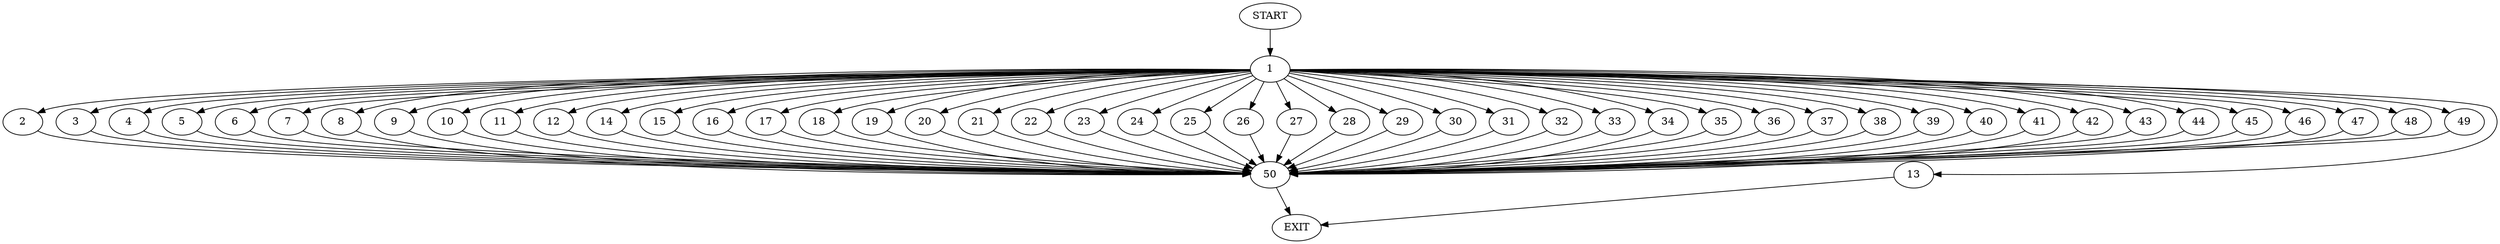digraph {
0 [label="START"]
51 [label="EXIT"]
0 -> 1
1 -> 2
1 -> 3
1 -> 4
1 -> 5
1 -> 6
1 -> 7
1 -> 8
1 -> 9
1 -> 10
1 -> 11
1 -> 12
1 -> 13
1 -> 14
1 -> 15
1 -> 16
1 -> 17
1 -> 18
1 -> 19
1 -> 20
1 -> 21
1 -> 22
1 -> 23
1 -> 24
1 -> 25
1 -> 26
1 -> 27
1 -> 28
1 -> 29
1 -> 30
1 -> 31
1 -> 32
1 -> 33
1 -> 34
1 -> 35
1 -> 36
1 -> 37
1 -> 38
1 -> 39
1 -> 40
1 -> 41
1 -> 42
1 -> 43
1 -> 44
1 -> 45
1 -> 46
1 -> 47
1 -> 48
1 -> 49
11 -> 50
41 -> 50
12 -> 50
8 -> 50
34 -> 50
17 -> 50
38 -> 50
31 -> 50
48 -> 50
13 -> 51
26 -> 50
45 -> 50
42 -> 50
46 -> 50
24 -> 50
27 -> 50
2 -> 50
28 -> 50
14 -> 50
25 -> 50
32 -> 50
16 -> 50
49 -> 50
44 -> 50
20 -> 50
47 -> 50
5 -> 50
40 -> 50
19 -> 50
23 -> 50
30 -> 50
3 -> 50
15 -> 50
21 -> 50
22 -> 50
6 -> 50
9 -> 50
39 -> 50
4 -> 50
33 -> 50
35 -> 50
18 -> 50
43 -> 50
29 -> 50
36 -> 50
7 -> 50
10 -> 50
37 -> 50
50 -> 51
}
